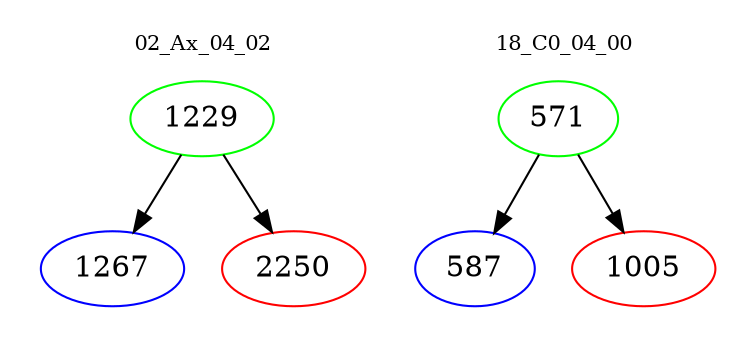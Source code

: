 digraph{
subgraph cluster_0 {
color = white
label = "02_Ax_04_02";
fontsize=10;
T0_1229 [label="1229", color="green"]
T0_1229 -> T0_1267 [color="black"]
T0_1267 [label="1267", color="blue"]
T0_1229 -> T0_2250 [color="black"]
T0_2250 [label="2250", color="red"]
}
subgraph cluster_1 {
color = white
label = "18_C0_04_00";
fontsize=10;
T1_571 [label="571", color="green"]
T1_571 -> T1_587 [color="black"]
T1_587 [label="587", color="blue"]
T1_571 -> T1_1005 [color="black"]
T1_1005 [label="1005", color="red"]
}
}
